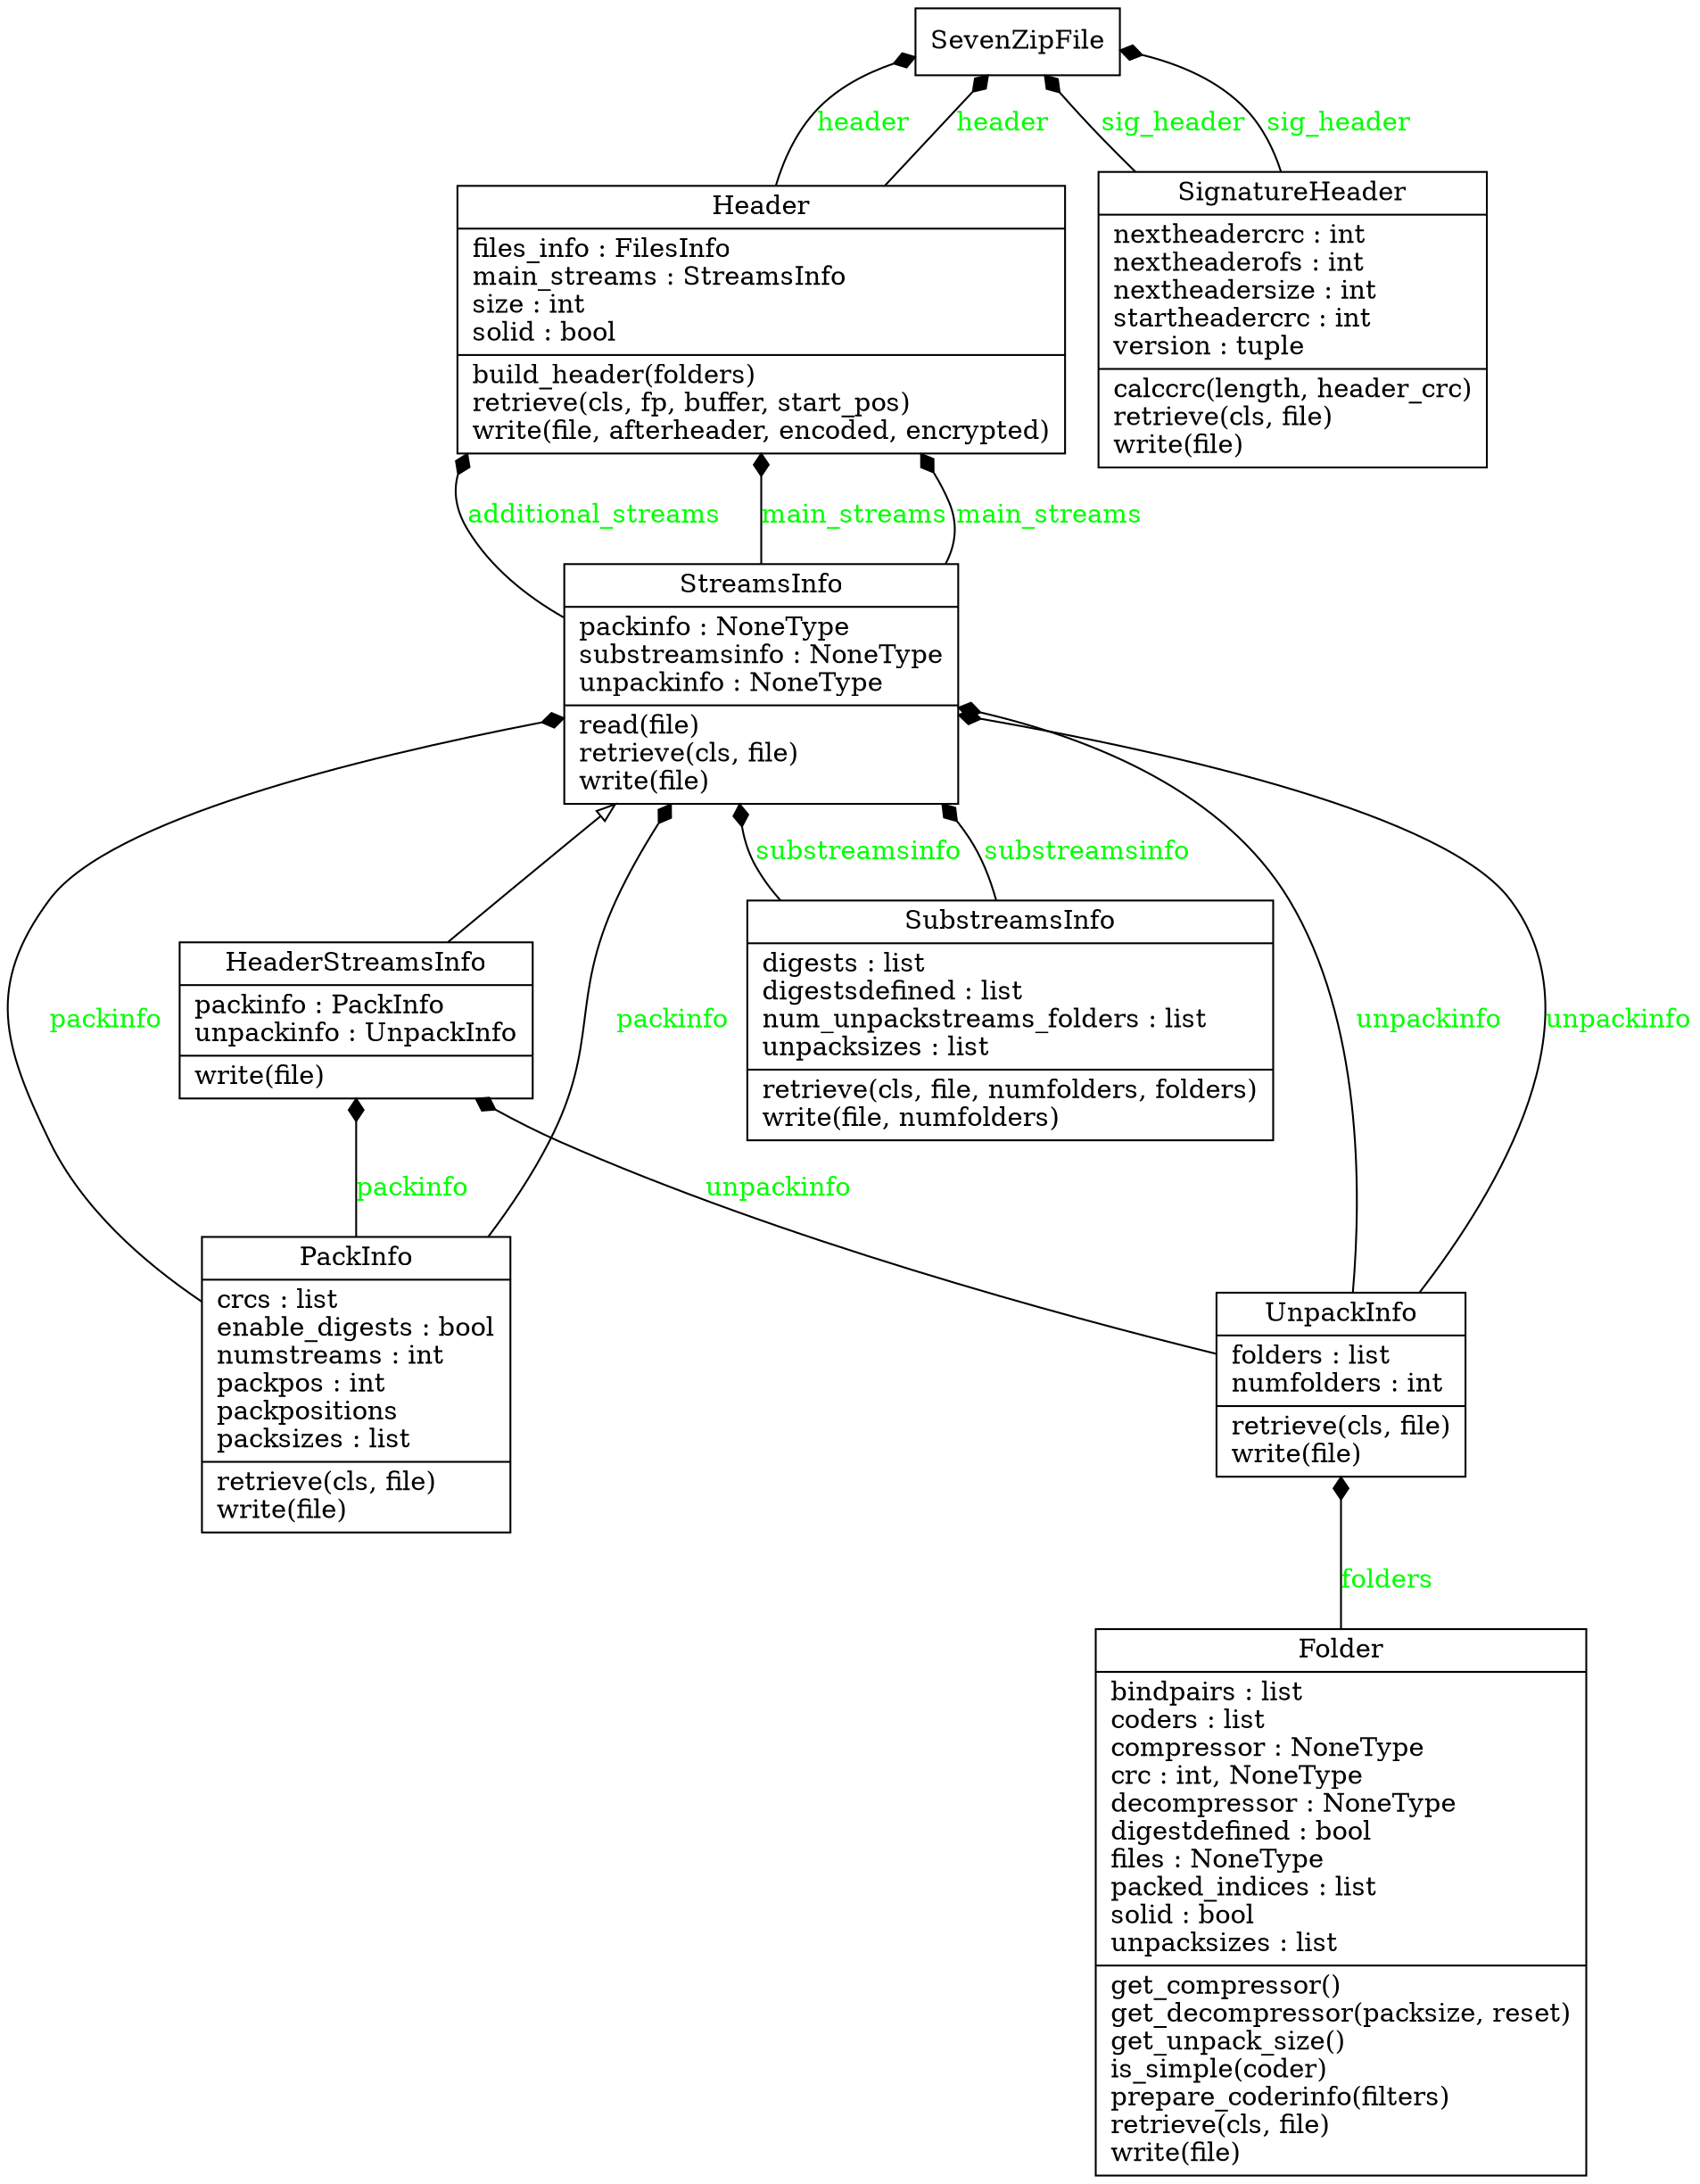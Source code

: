 digraph "classes" {
charset="utf-8"
rankdir=BT
"33" [label="{Folder|bindpairs : list\lcoders : list\lcompressor : NoneType\lcrc : int, NoneType\ldecompressor : NoneType\ldigestdefined : bool\lfiles : NoneType\lpacked_indices : list\lsolid : bool\lunpacksizes : list\l|get_compressor()\lget_decompressor(packsize, reset)\lget_unpack_size()\lis_simple(coder)\lprepare_coderinfo(filters)\lretrieve(cls, file)\lwrite(file)\l}", shape="record"];
"34" [label="{Header|files_info : FilesInfo\lmain_streams : StreamsInfo\lsize : int\lsolid : bool\l|build_header(folders)\lretrieve(cls, fp, buffer, start_pos)\lwrite(file, afterheader, encoded, encrypted)\l}", shape="record"];
"35" [label="{HeaderStreamsInfo|packinfo : PackInfo\lunpackinfo : UnpackInfo\l|write(file)\l}", shape="record"];
"45" [label="{PackInfo|crcs : list\lenable_digests : bool\lnumstreams : int\lpackpos : int\lpackpositions\lpacksizes : list\l|retrieve(cls, file)\lwrite(file)\l}", shape="record"];
"55" [label="{SevenZipFile}", shape="record"];
"56" [label="{SignatureHeader|nextheadercrc : int\lnextheaderofs : int\lnextheadersize : int\lstartheadercrc : int\lversion : tuple\l|calccrc(length, header_crc)\lretrieve(cls, file)\lwrite(file)\l}", shape="record"];
"57" [label="{StreamsInfo|packinfo : NoneType\lsubstreamsinfo : NoneType\lunpackinfo : NoneType\l|read(file)\lretrieve(cls, file)\lwrite(file)\l}", shape="record"];
"58" [label="{SubstreamsInfo|digests : list\ldigestsdefined : list\lnum_unpackstreams_folders : list\lunpacksizes : list\l|retrieve(cls, file, numfolders, folders)\lwrite(file, numfolders)\l}", shape="record"];
"64" [label="{UnpackInfo|folders : list\lnumfolders : int\l|retrieve(cls, file)\lwrite(file)\l}", shape="record"];
"35" -> "57" [arrowhead="empty", arrowtail="none"];
"33" -> "64" [arrowhead="diamond", arrowtail="none", fontcolor="green", label="folders", style="solid"];
"34" -> "55" [arrowhead="diamond", arrowtail="none", fontcolor="green", label="header", style="solid"];
"34" -> "55" [arrowhead="diamond", arrowtail="none", fontcolor="green", label="header", style="solid"];
"45" -> "35" [arrowhead="diamond", arrowtail="none", fontcolor="green", label="packinfo", style="solid"];
"45" -> "57" [arrowhead="diamond", arrowtail="none", fontcolor="green", label="packinfo", style="solid"];
"45" -> "57" [arrowhead="diamond", arrowtail="none", fontcolor="green", label="packinfo", style="solid"];
"56" -> "55" [arrowhead="diamond", arrowtail="none", fontcolor="green", label="sig_header", style="solid"];
"56" -> "55" [arrowhead="diamond", arrowtail="none", fontcolor="green", label="sig_header", style="solid"];
"57" -> "34" [arrowhead="diamond", arrowtail="none", fontcolor="green", label="additional_streams", style="solid"];
"57" -> "34" [arrowhead="diamond", arrowtail="none", fontcolor="green", label="main_streams", style="solid"];
"57" -> "34" [arrowhead="diamond", arrowtail="none", fontcolor="green", label="main_streams", style="solid"];
"58" -> "57" [arrowhead="diamond", arrowtail="none", fontcolor="green", label="substreamsinfo", style="solid"];
"58" -> "57" [arrowhead="diamond", arrowtail="none", fontcolor="green", label="substreamsinfo", style="solid"];
"64" -> "35" [arrowhead="diamond", arrowtail="none", fontcolor="green", label="unpackinfo", style="solid"];
"64" -> "57" [arrowhead="diamond", arrowtail="none", fontcolor="green", label="unpackinfo", style="solid"];
"64" -> "57" [arrowhead="diamond", arrowtail="none", fontcolor="green", label="unpackinfo", style="solid"];
}
